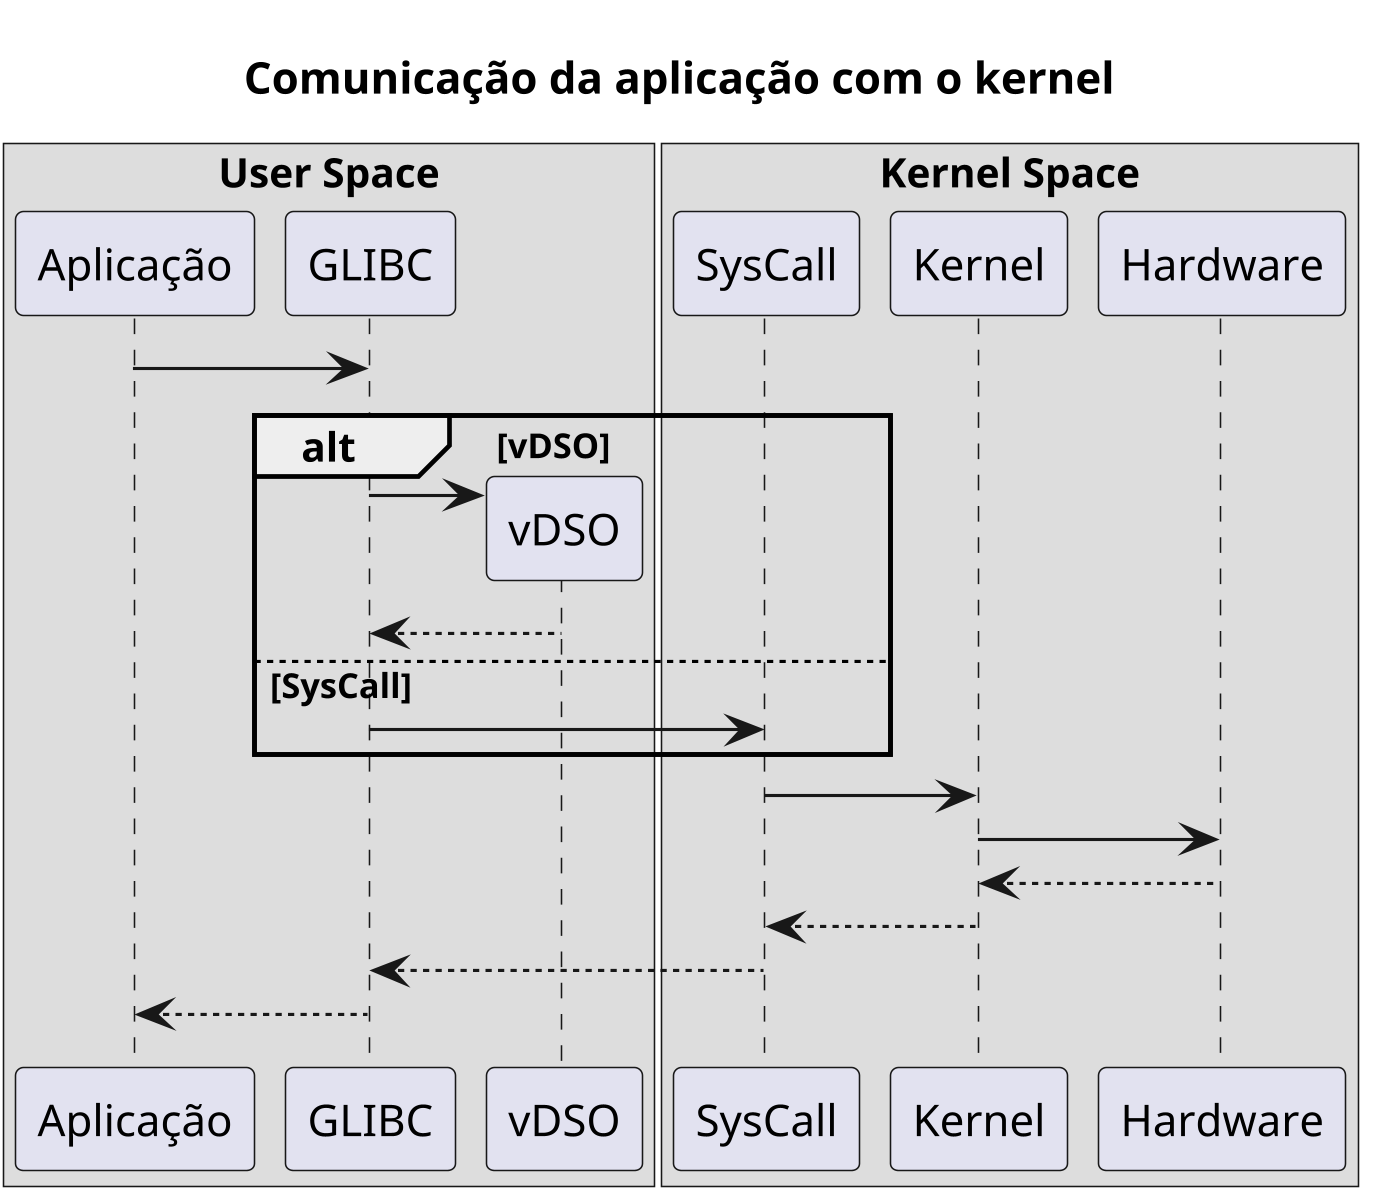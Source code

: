 @startuml
skinparam dpi 300

title Comunicação da aplicação com o kernel

box "User Space"
  participant Aplicação
  participant GLIBC
  participant vDSO
end box

box "Kernel Space"
  participant SysCall
  participant Kernel
  participant Hardware
end box


Aplicação -> GLIBC
alt vDSO
  create vDSO
  GLIBC -> vDSO
  vDSO --> GLIBC
else SysCall
  GLIBC -> SysCall
end
  SysCall -> Kernel
  Kernel -> Hardware

  Hardware --> Kernel
  Kernel --> SysCall
  SysCall --> GLIBC
  GLIBC --> Aplicação


@enduml